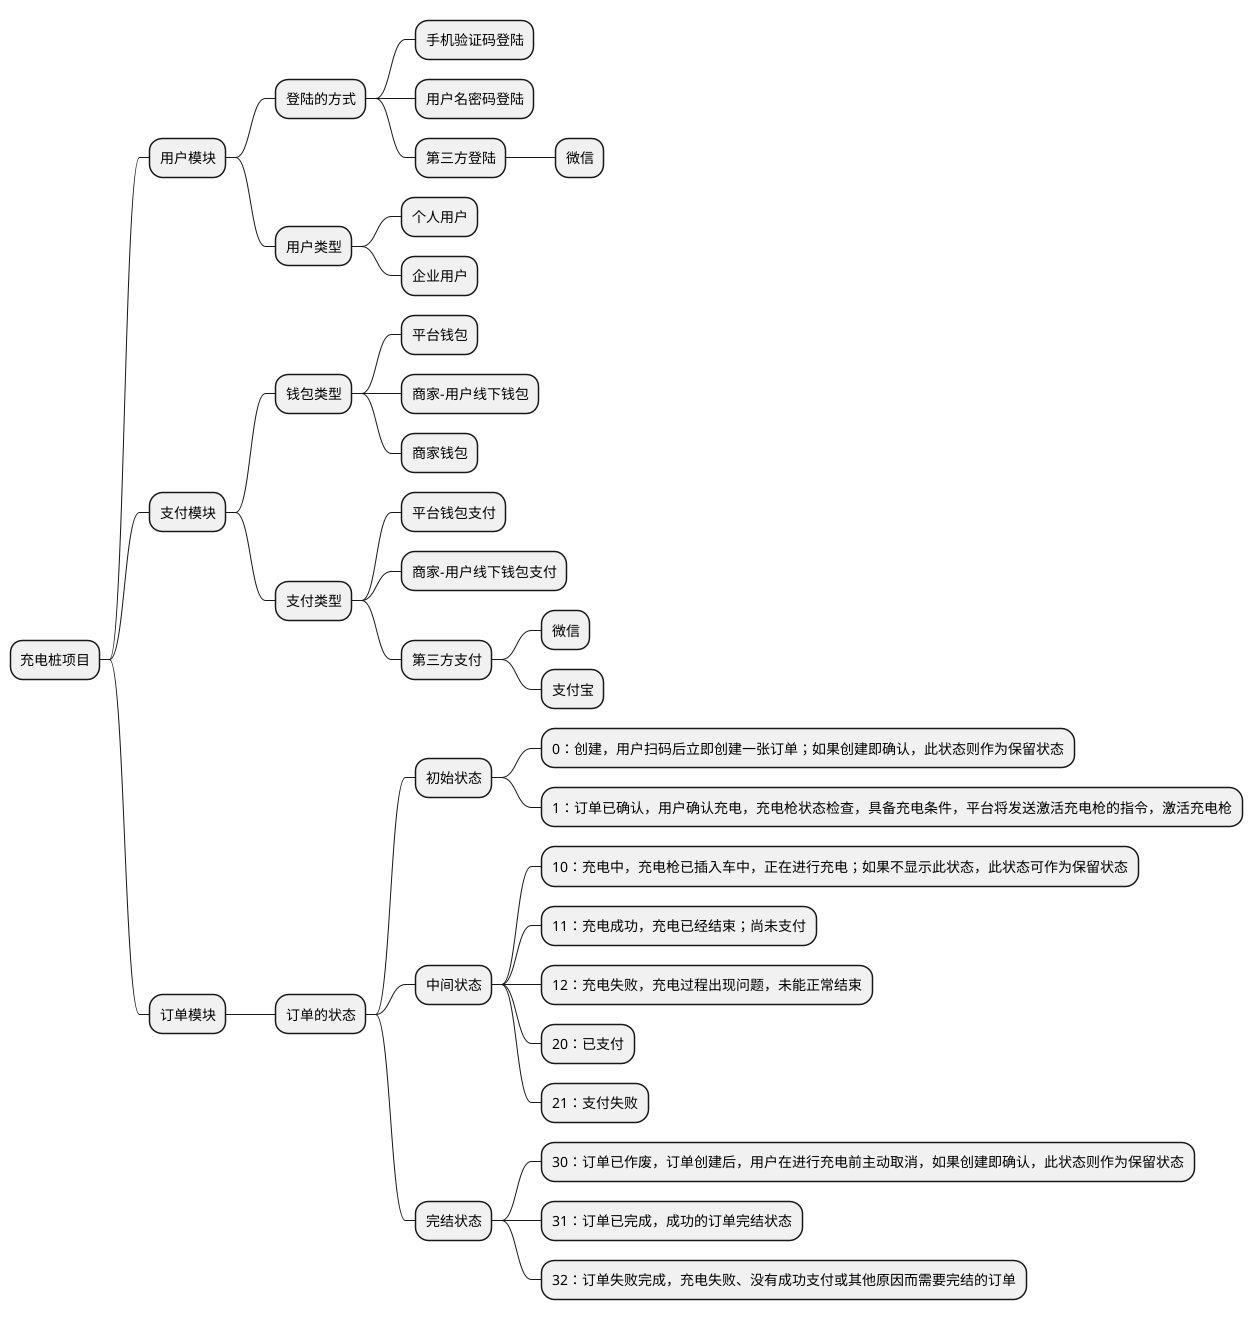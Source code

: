 @startmindmap
* 充电桩项目

** 用户模块
*** 登陆的方式
**** 手机验证码登陆
**** 用户名密码登陆
**** 第三方登陆
***** 微信
*** 用户类型
**** 个人用户
**** 企业用户

** 支付模块
*** 钱包类型
**** 平台钱包
**** 商家-用户线下钱包
**** 商家钱包
*** 支付类型
**** 平台钱包支付
**** 商家-用户线下钱包支付
**** 第三方支付
***** 微信
***** 支付宝

** 订单模块
*** 订单的状态
**** 初始状态
***** 0：创建，用户扫码后立即创建一张订单；如果创建即确认，此状态则作为保留状态
***** 1：订单已确认，用户确认充电，充电枪状态检查，具备充电条件，平台将发送激活充电枪的指令，激活充电枪
**** 中间状态
***** 10：充电中，充电枪已插入车中，正在进行充电；如果不显示此状态，此状态可作为保留状态
***** 11：充电成功，充电已经结束；尚未支付
***** 12：充电失败，充电过程出现问题，未能正常结束
***** 20：已支付
***** 21：支付失败
**** 完结状态
***** 30：订单已作废，订单创建后，用户在进行充电前主动取消，如果创建即确认，此状态则作为保留状态
***** 31：订单已完成，成功的订单完结状态
***** 32：订单失败完成，充电失败、没有成功支付或其他原因而需要完结的订单






@endmindmap
